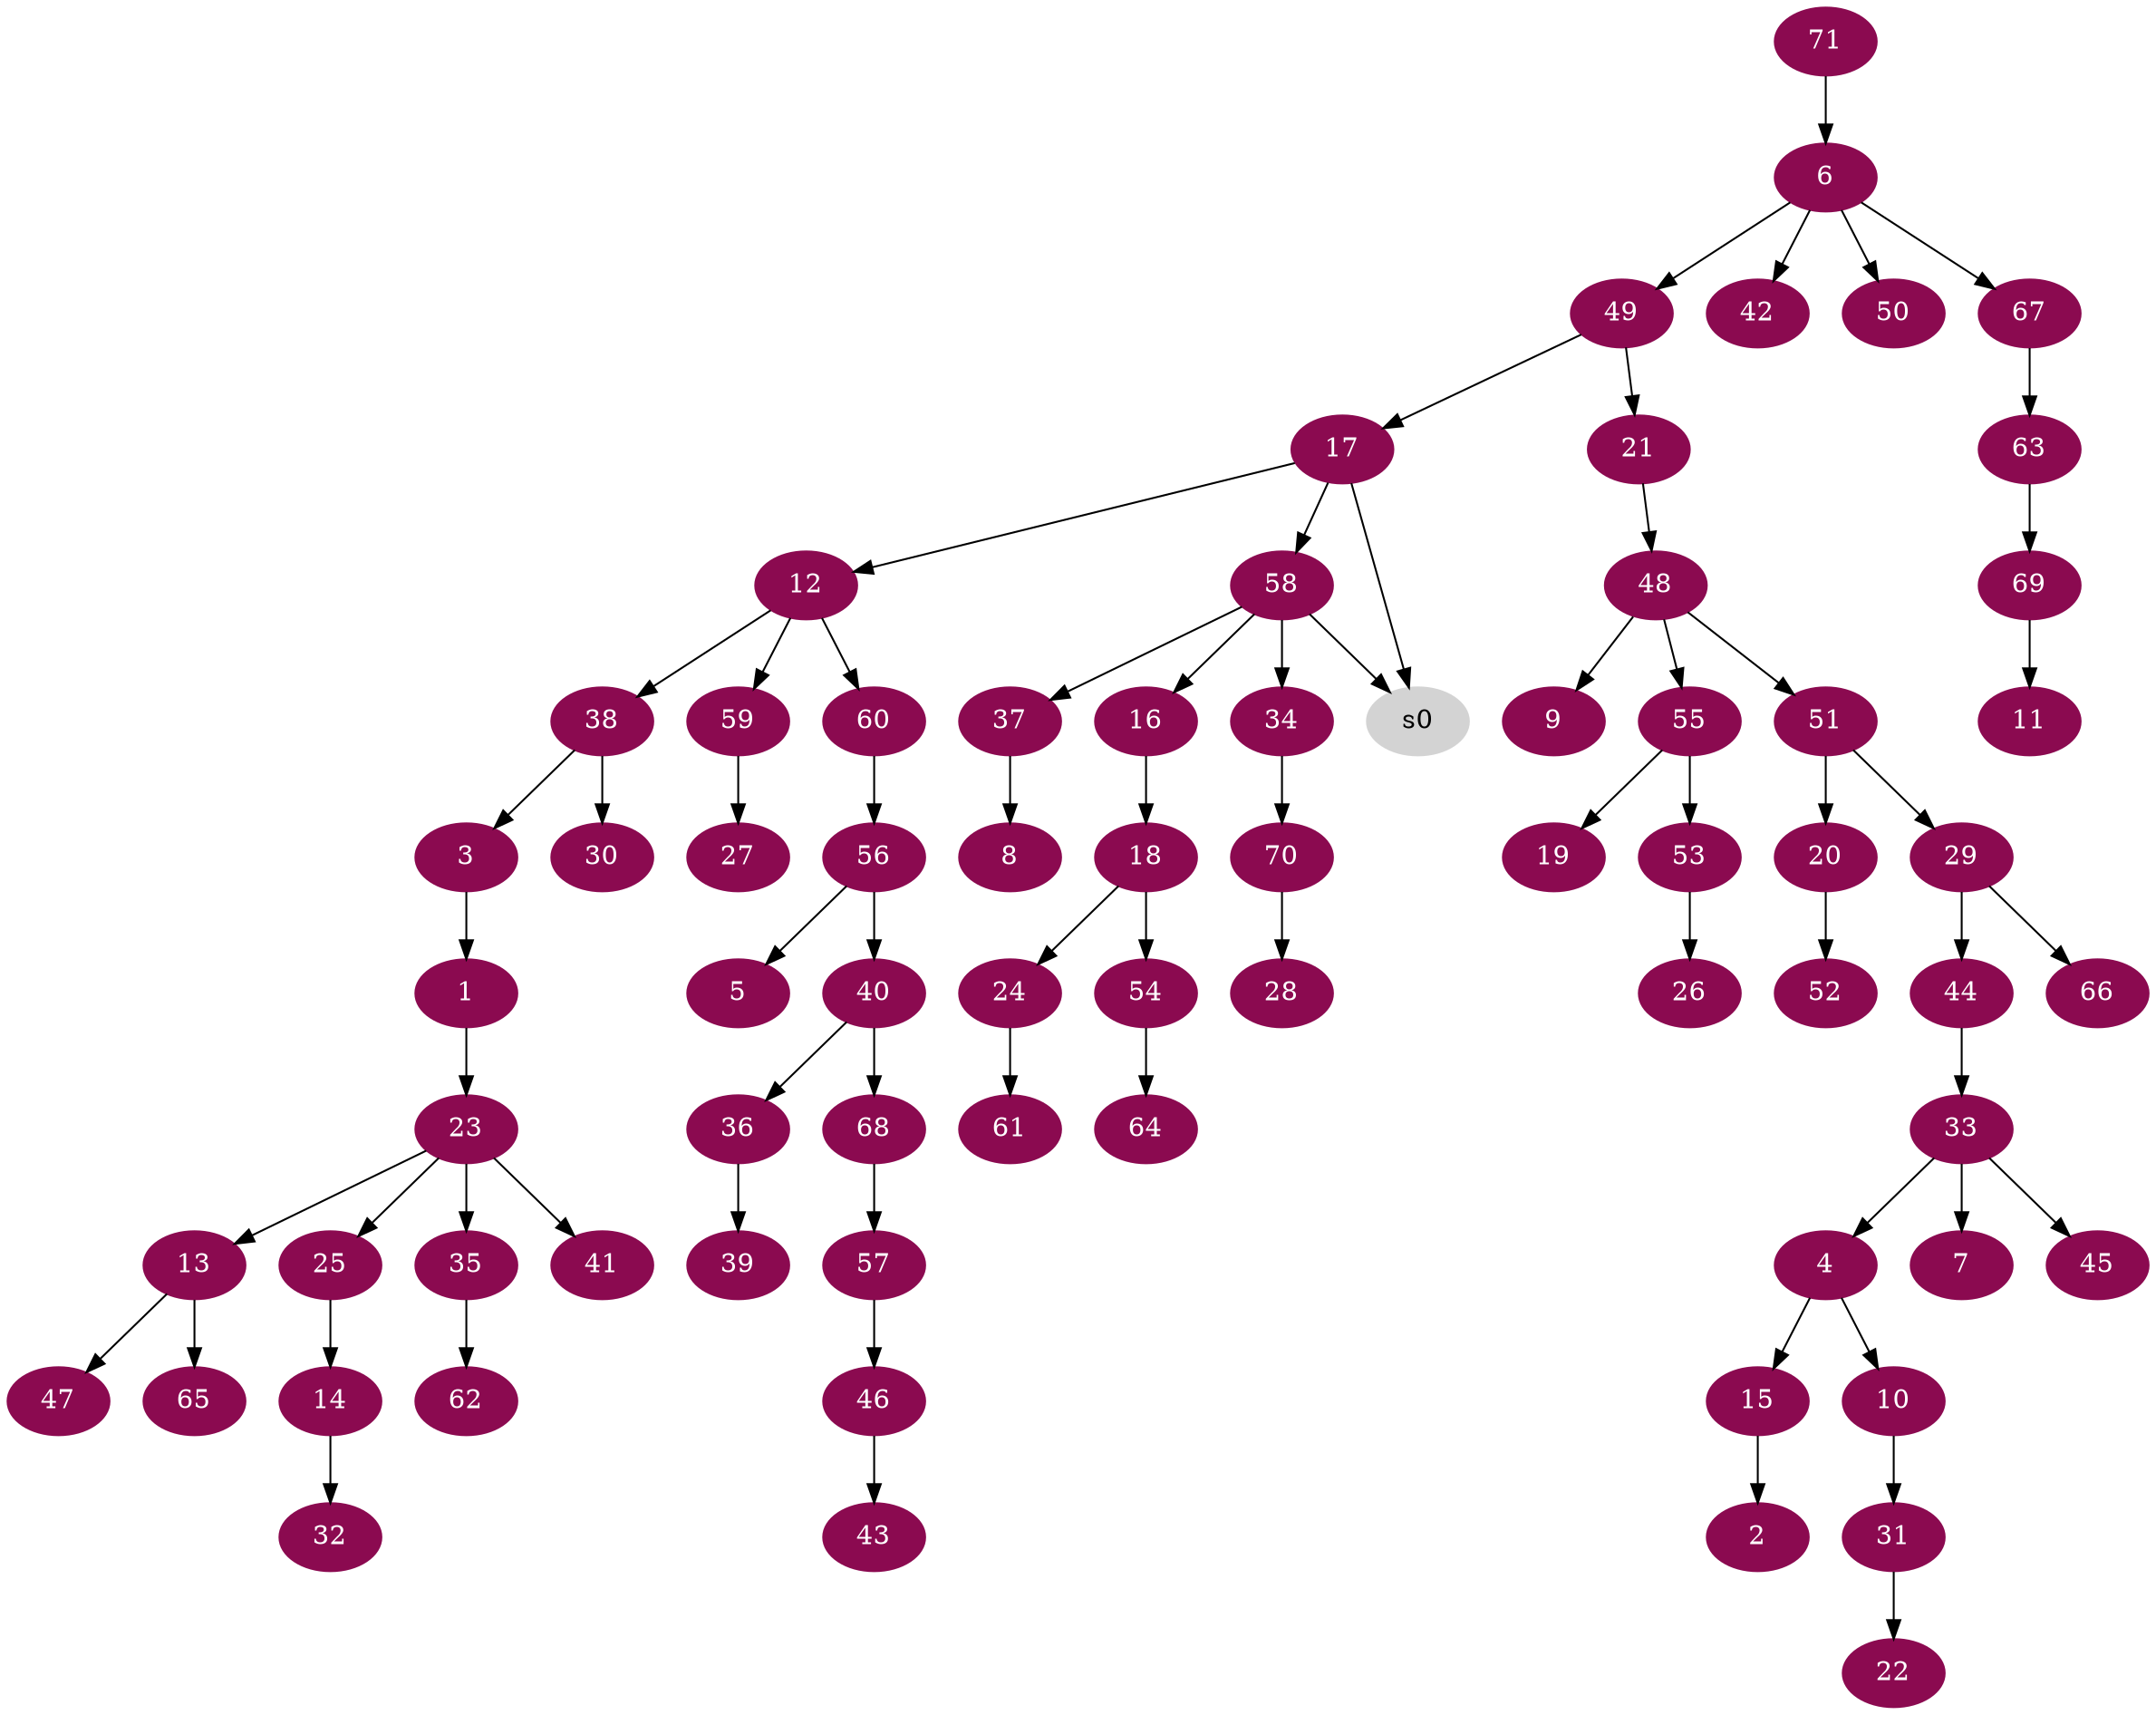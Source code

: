 digraph G {
node [color=deeppink4, style=filled, fontcolor=white];
3 -> 1;
15 -> 2;
38 -> 3;
33 -> 4;
56 -> 5;
71 -> 6;
33 -> 7;
37 -> 8;
48 -> 9;
4 -> 10;
69 -> 11;
17 -> 12;
23 -> 13;
25 -> 14;
4 -> 15;
58 -> 16;
49 -> 17;
16 -> 18;
55 -> 19;
51 -> 20;
49 -> 21;
31 -> 22;
1 -> 23;
18 -> 24;
23 -> 25;
53 -> 26;
59 -> 27;
70 -> 28;
51 -> 29;
38 -> 30;
10 -> 31;
14 -> 32;
44 -> 33;
58 -> 34;
23 -> 35;
40 -> 36;
58 -> 37;
12 -> 38;
36 -> 39;
56 -> 40;
23 -> 41;
6 -> 42;
46 -> 43;
29 -> 44;
33 -> 45;
57 -> 46;
13 -> 47;
21 -> 48;
6 -> 49;
6 -> 50;
48 -> 51;
20 -> 52;
55 -> 53;
18 -> 54;
48 -> 55;
60 -> 56;
68 -> 57;
17 -> 58;
12 -> 59;
12 -> 60;
24 -> 61;
35 -> 62;
67 -> 63;
54 -> 64;
13 -> 65;
29 -> 66;
6 -> 67;
40 -> 68;
63 -> 69;
34 -> 70;
node [color=lightgrey, style=filled, fontcolor=black];
17 -> s0;
58 -> s0;
}
